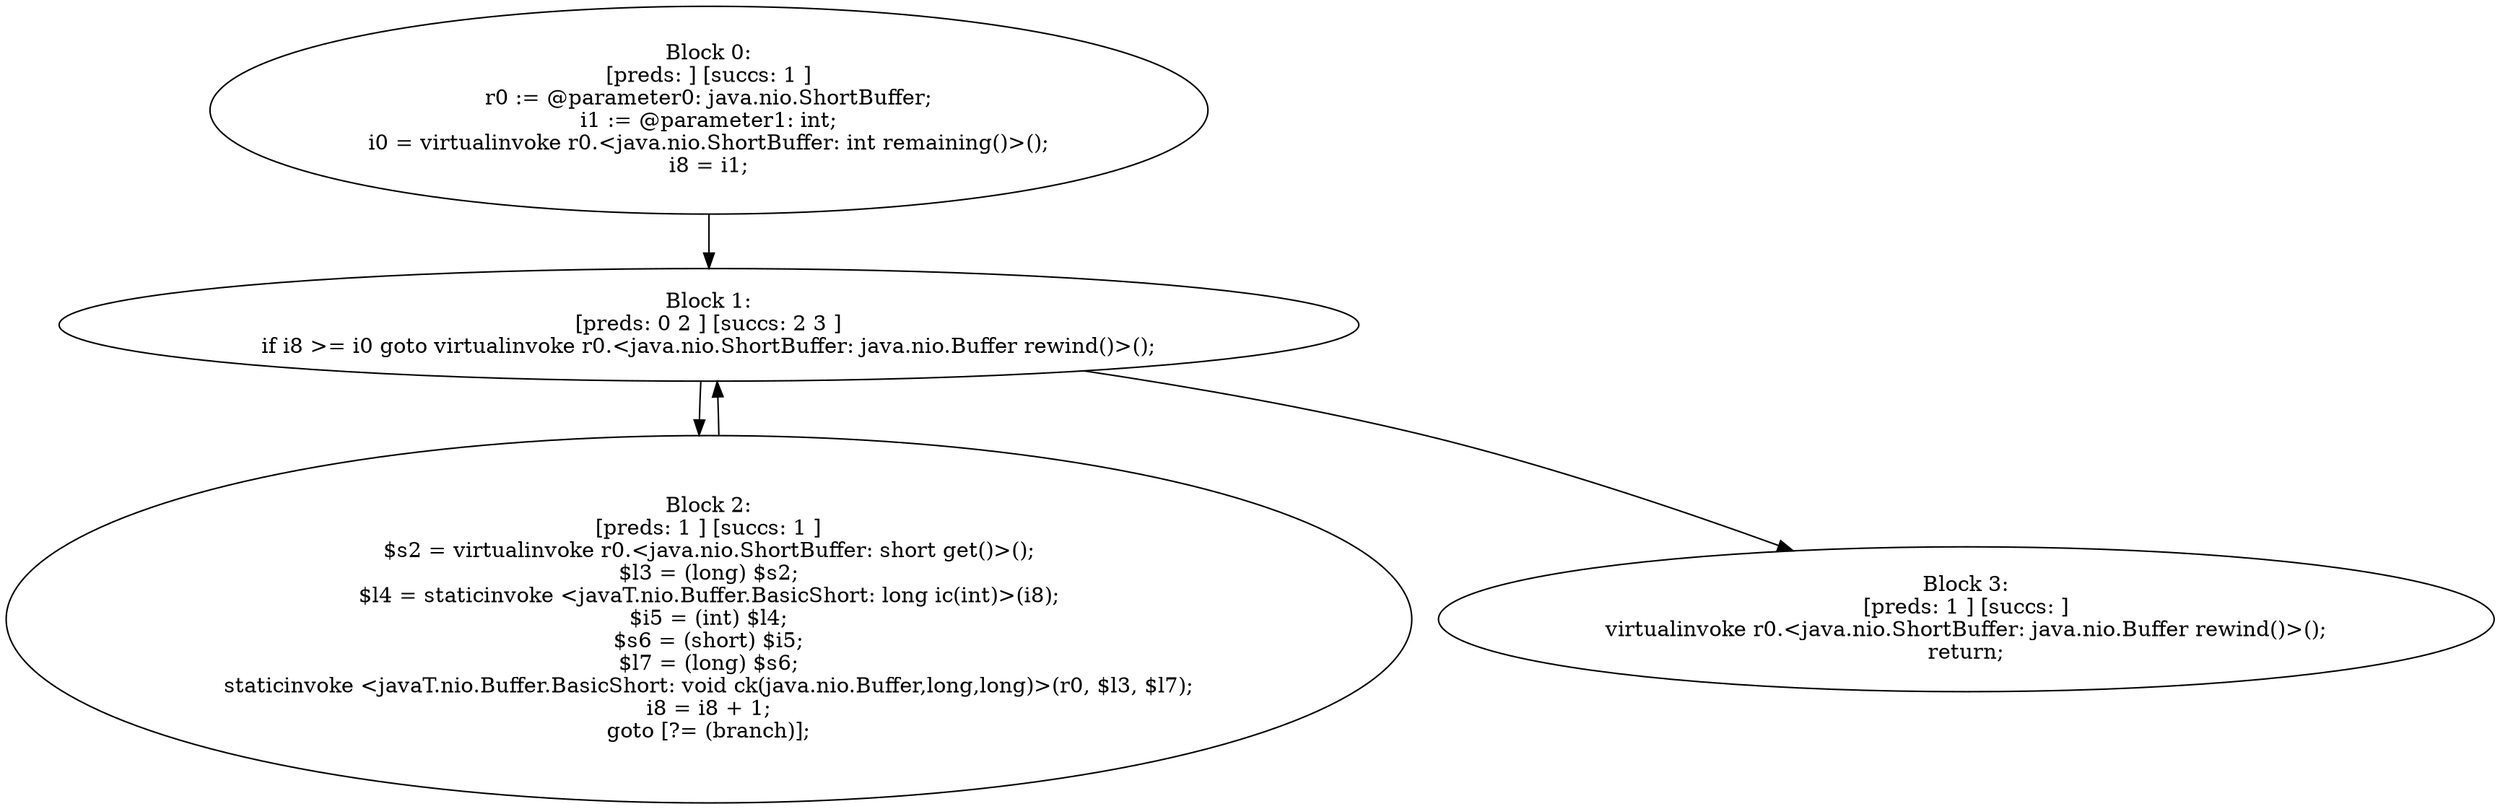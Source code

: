 digraph "unitGraph" {
    "Block 0:
[preds: ] [succs: 1 ]
r0 := @parameter0: java.nio.ShortBuffer;
i1 := @parameter1: int;
i0 = virtualinvoke r0.<java.nio.ShortBuffer: int remaining()>();
i8 = i1;
"
    "Block 1:
[preds: 0 2 ] [succs: 2 3 ]
if i8 >= i0 goto virtualinvoke r0.<java.nio.ShortBuffer: java.nio.Buffer rewind()>();
"
    "Block 2:
[preds: 1 ] [succs: 1 ]
$s2 = virtualinvoke r0.<java.nio.ShortBuffer: short get()>();
$l3 = (long) $s2;
$l4 = staticinvoke <javaT.nio.Buffer.BasicShort: long ic(int)>(i8);
$i5 = (int) $l4;
$s6 = (short) $i5;
$l7 = (long) $s6;
staticinvoke <javaT.nio.Buffer.BasicShort: void ck(java.nio.Buffer,long,long)>(r0, $l3, $l7);
i8 = i8 + 1;
goto [?= (branch)];
"
    "Block 3:
[preds: 1 ] [succs: ]
virtualinvoke r0.<java.nio.ShortBuffer: java.nio.Buffer rewind()>();
return;
"
    "Block 0:
[preds: ] [succs: 1 ]
r0 := @parameter0: java.nio.ShortBuffer;
i1 := @parameter1: int;
i0 = virtualinvoke r0.<java.nio.ShortBuffer: int remaining()>();
i8 = i1;
"->"Block 1:
[preds: 0 2 ] [succs: 2 3 ]
if i8 >= i0 goto virtualinvoke r0.<java.nio.ShortBuffer: java.nio.Buffer rewind()>();
";
    "Block 1:
[preds: 0 2 ] [succs: 2 3 ]
if i8 >= i0 goto virtualinvoke r0.<java.nio.ShortBuffer: java.nio.Buffer rewind()>();
"->"Block 2:
[preds: 1 ] [succs: 1 ]
$s2 = virtualinvoke r0.<java.nio.ShortBuffer: short get()>();
$l3 = (long) $s2;
$l4 = staticinvoke <javaT.nio.Buffer.BasicShort: long ic(int)>(i8);
$i5 = (int) $l4;
$s6 = (short) $i5;
$l7 = (long) $s6;
staticinvoke <javaT.nio.Buffer.BasicShort: void ck(java.nio.Buffer,long,long)>(r0, $l3, $l7);
i8 = i8 + 1;
goto [?= (branch)];
";
    "Block 1:
[preds: 0 2 ] [succs: 2 3 ]
if i8 >= i0 goto virtualinvoke r0.<java.nio.ShortBuffer: java.nio.Buffer rewind()>();
"->"Block 3:
[preds: 1 ] [succs: ]
virtualinvoke r0.<java.nio.ShortBuffer: java.nio.Buffer rewind()>();
return;
";
    "Block 2:
[preds: 1 ] [succs: 1 ]
$s2 = virtualinvoke r0.<java.nio.ShortBuffer: short get()>();
$l3 = (long) $s2;
$l4 = staticinvoke <javaT.nio.Buffer.BasicShort: long ic(int)>(i8);
$i5 = (int) $l4;
$s6 = (short) $i5;
$l7 = (long) $s6;
staticinvoke <javaT.nio.Buffer.BasicShort: void ck(java.nio.Buffer,long,long)>(r0, $l3, $l7);
i8 = i8 + 1;
goto [?= (branch)];
"->"Block 1:
[preds: 0 2 ] [succs: 2 3 ]
if i8 >= i0 goto virtualinvoke r0.<java.nio.ShortBuffer: java.nio.Buffer rewind()>();
";
}

